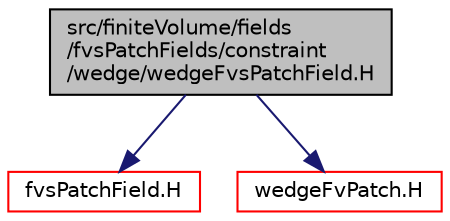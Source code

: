 digraph "src/finiteVolume/fields/fvsPatchFields/constraint/wedge/wedgeFvsPatchField.H"
{
  bgcolor="transparent";
  edge [fontname="Helvetica",fontsize="10",labelfontname="Helvetica",labelfontsize="10"];
  node [fontname="Helvetica",fontsize="10",shape=record];
  Node1 [label="src/finiteVolume/fields\l/fvsPatchFields/constraint\l/wedge/wedgeFvsPatchField.H",height=0.2,width=0.4,color="black", fillcolor="grey75", style="filled", fontcolor="black"];
  Node1 -> Node2 [color="midnightblue",fontsize="10",style="solid",fontname="Helvetica"];
  Node2 [label="fvsPatchField.H",height=0.2,width=0.4,color="red",URL="$a05625.html"];
  Node1 -> Node3 [color="midnightblue",fontsize="10",style="solid",fontname="Helvetica"];
  Node3 [label="wedgeFvPatch.H",height=0.2,width=0.4,color="red",URL="$a05938.html"];
}
